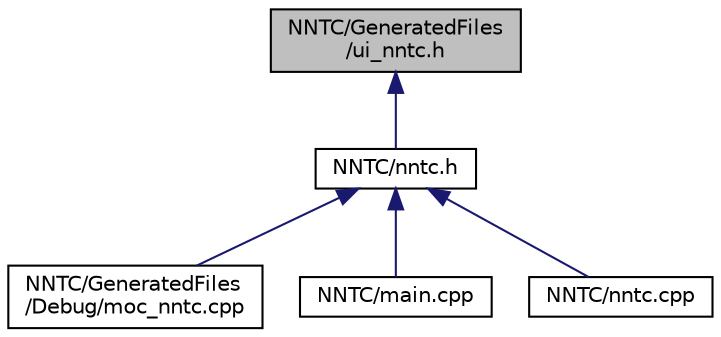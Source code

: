 digraph "NNTC/GeneratedFiles/ui_nntc.h"
{
  edge [fontname="Helvetica",fontsize="10",labelfontname="Helvetica",labelfontsize="10"];
  node [fontname="Helvetica",fontsize="10",shape=record];
  Node7 [label="NNTC/GeneratedFiles\l/ui_nntc.h",height=0.2,width=0.4,color="black", fillcolor="grey75", style="filled", fontcolor="black"];
  Node7 -> Node8 [dir="back",color="midnightblue",fontsize="10",style="solid"];
  Node8 [label="NNTC/nntc.h",height=0.2,width=0.4,color="black", fillcolor="white", style="filled",URL="$nntc_8h.html"];
  Node8 -> Node9 [dir="back",color="midnightblue",fontsize="10",style="solid"];
  Node9 [label="NNTC/GeneratedFiles\l/Debug/moc_nntc.cpp",height=0.2,width=0.4,color="black", fillcolor="white", style="filled",URL="$moc__nntc_8cpp.html"];
  Node8 -> Node10 [dir="back",color="midnightblue",fontsize="10",style="solid"];
  Node10 [label="NNTC/main.cpp",height=0.2,width=0.4,color="black", fillcolor="white", style="filled",URL="$main_8cpp.html"];
  Node8 -> Node11 [dir="back",color="midnightblue",fontsize="10",style="solid"];
  Node11 [label="NNTC/nntc.cpp",height=0.2,width=0.4,color="black", fillcolor="white", style="filled",URL="$nntc_8cpp.html"];
}
